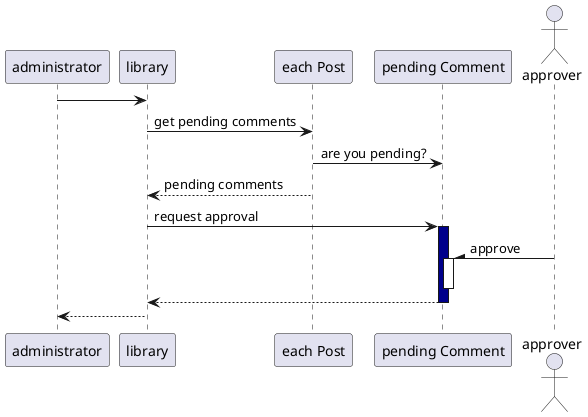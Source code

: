 @startuml sequenceDiagram

participant administrator
participant library
participant "each Post" as eachPost
participant "pending Comment" as pendingComment
actor approver

administrator->library
library->eachPost : get pending comments
eachPost->pendingComment : are you pending?
eachPost-->library : pending comments

library->pendingComment : request approval
activate pendingComment #DarkBlue
approver-\pendingComment : approve
activate pendingComment
deactivate pendingComment

library<--pendingComment
deactivate pendingComment

library-->administrator

@enduml